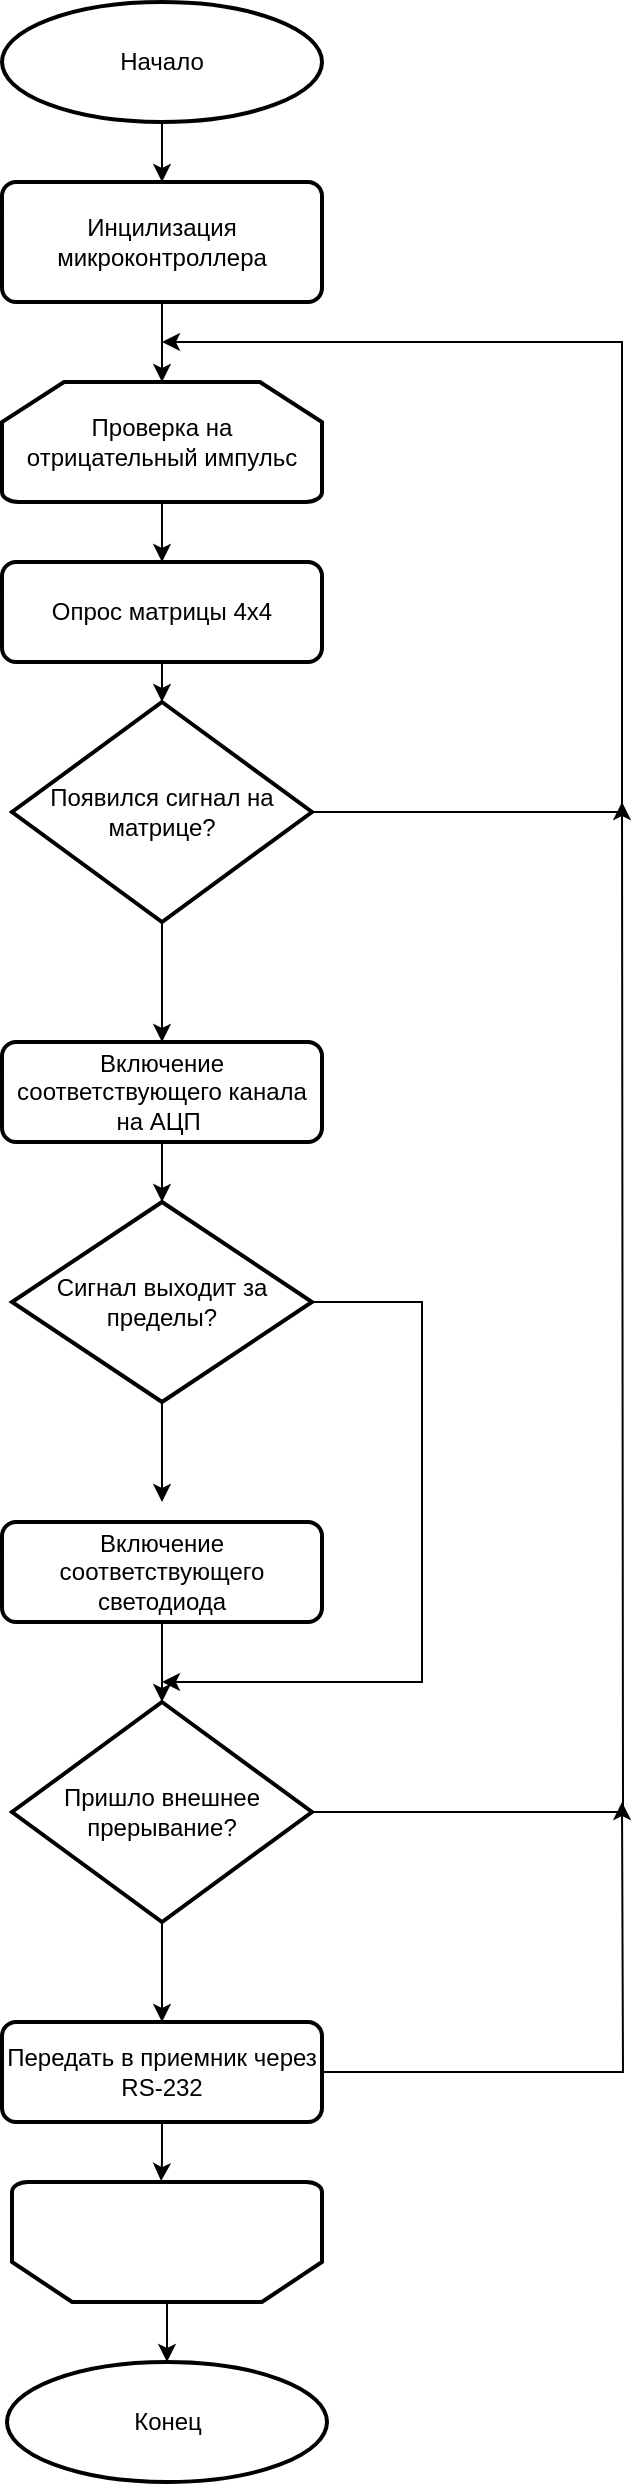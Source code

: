<mxfile version="20.4.0" type="device"><diagram id="0YjozzKvSWB_pC8qSD5c" name="Page-1"><mxGraphModel dx="961" dy="899" grid="1" gridSize="10" guides="1" tooltips="1" connect="1" arrows="1" fold="1" page="1" pageScale="1" pageWidth="1169" pageHeight="1654" math="0" shadow="0"><root><mxCell id="0"/><mxCell id="1" parent="0"/><mxCell id="ugR_AwIc1Lvr_KAA6E0a-12" style="edgeStyle=orthogonalEdgeStyle;rounded=0;orthogonalLoop=1;jettySize=auto;html=1;" edge="1" parent="1" source="ugR_AwIc1Lvr_KAA6E0a-1" target="ugR_AwIc1Lvr_KAA6E0a-3"><mxGeometry relative="1" as="geometry"/></mxCell><mxCell id="ugR_AwIc1Lvr_KAA6E0a-1" value="Начало" style="strokeWidth=2;html=1;shape=mxgraph.flowchart.start_1;whiteSpace=wrap;" vertex="1" parent="1"><mxGeometry x="260" y="160" width="160" height="60" as="geometry"/></mxCell><mxCell id="ugR_AwIc1Lvr_KAA6E0a-2" value="Конец" style="strokeWidth=2;html=1;shape=mxgraph.flowchart.start_1;whiteSpace=wrap;" vertex="1" parent="1"><mxGeometry x="262.5" y="1340" width="160" height="60" as="geometry"/></mxCell><mxCell id="ugR_AwIc1Lvr_KAA6E0a-13" style="edgeStyle=orthogonalEdgeStyle;rounded=0;orthogonalLoop=1;jettySize=auto;html=1;" edge="1" parent="1" source="ugR_AwIc1Lvr_KAA6E0a-3" target="ugR_AwIc1Lvr_KAA6E0a-6"><mxGeometry relative="1" as="geometry"/></mxCell><mxCell id="ugR_AwIc1Lvr_KAA6E0a-3" value="Инцилизация микроконтроллера" style="rounded=1;whiteSpace=wrap;html=1;absoluteArcSize=1;arcSize=14;strokeWidth=2;" vertex="1" parent="1"><mxGeometry x="260" y="250" width="160" height="60" as="geometry"/></mxCell><mxCell id="ugR_AwIc1Lvr_KAA6E0a-25" style="edgeStyle=orthogonalEdgeStyle;rounded=0;orthogonalLoop=1;jettySize=auto;html=1;entryX=0.5;entryY=0;entryDx=0;entryDy=0;" edge="1" parent="1" source="ugR_AwIc1Lvr_KAA6E0a-6" target="ugR_AwIc1Lvr_KAA6E0a-7"><mxGeometry relative="1" as="geometry"/></mxCell><mxCell id="ugR_AwIc1Lvr_KAA6E0a-6" value="Проверка на отрицательный импульс" style="strokeWidth=2;html=1;shape=mxgraph.flowchart.loop_limit;whiteSpace=wrap;" vertex="1" parent="1"><mxGeometry x="260" y="350" width="160" height="60" as="geometry"/></mxCell><mxCell id="ugR_AwIc1Lvr_KAA6E0a-26" style="edgeStyle=orthogonalEdgeStyle;rounded=0;orthogonalLoop=1;jettySize=auto;html=1;entryX=0.5;entryY=0;entryDx=0;entryDy=0;entryPerimeter=0;" edge="1" parent="1" source="ugR_AwIc1Lvr_KAA6E0a-7" target="ugR_AwIc1Lvr_KAA6E0a-10"><mxGeometry relative="1" as="geometry"/></mxCell><mxCell id="ugR_AwIc1Lvr_KAA6E0a-7" value="Опрос матрицы 4x4" style="rounded=1;whiteSpace=wrap;html=1;absoluteArcSize=1;arcSize=14;strokeWidth=2;" vertex="1" parent="1"><mxGeometry x="260" y="440" width="160" height="50" as="geometry"/></mxCell><mxCell id="ugR_AwIc1Lvr_KAA6E0a-17" style="edgeStyle=orthogonalEdgeStyle;rounded=0;orthogonalLoop=1;jettySize=auto;html=1;" edge="1" parent="1" source="ugR_AwIc1Lvr_KAA6E0a-8" target="ugR_AwIc1Lvr_KAA6E0a-16"><mxGeometry relative="1" as="geometry"/></mxCell><mxCell id="ugR_AwIc1Lvr_KAA6E0a-8" value="Включение соответствующего канала на АЦП&amp;nbsp;" style="rounded=1;whiteSpace=wrap;html=1;absoluteArcSize=1;arcSize=14;strokeWidth=2;" vertex="1" parent="1"><mxGeometry x="260" y="680" width="160" height="50" as="geometry"/></mxCell><mxCell id="ugR_AwIc1Lvr_KAA6E0a-21" style="edgeStyle=orthogonalEdgeStyle;rounded=0;orthogonalLoop=1;jettySize=auto;html=1;entryX=0.5;entryY=0;entryDx=0;entryDy=0;entryPerimeter=0;" edge="1" parent="1" source="ugR_AwIc1Lvr_KAA6E0a-9" target="ugR_AwIc1Lvr_KAA6E0a-20"><mxGeometry relative="1" as="geometry"/></mxCell><mxCell id="ugR_AwIc1Lvr_KAA6E0a-9" value="Включение соответствующего светодиода" style="rounded=1;whiteSpace=wrap;html=1;absoluteArcSize=1;arcSize=14;strokeWidth=2;" vertex="1" parent="1"><mxGeometry x="260" y="920" width="160" height="50" as="geometry"/></mxCell><mxCell id="ugR_AwIc1Lvr_KAA6E0a-11" style="edgeStyle=orthogonalEdgeStyle;rounded=0;orthogonalLoop=1;jettySize=auto;html=1;" edge="1" parent="1" source="ugR_AwIc1Lvr_KAA6E0a-10"><mxGeometry relative="1" as="geometry"><mxPoint x="340" y="330" as="targetPoint"/><Array as="points"><mxPoint x="570" y="565"/><mxPoint x="570" y="330"/></Array></mxGeometry></mxCell><mxCell id="ugR_AwIc1Lvr_KAA6E0a-15" style="edgeStyle=orthogonalEdgeStyle;rounded=0;orthogonalLoop=1;jettySize=auto;html=1;" edge="1" parent="1" source="ugR_AwIc1Lvr_KAA6E0a-10" target="ugR_AwIc1Lvr_KAA6E0a-8"><mxGeometry relative="1" as="geometry"/></mxCell><mxCell id="ugR_AwIc1Lvr_KAA6E0a-10" value="Появился сигнал на матрице?" style="strokeWidth=2;html=1;shape=mxgraph.flowchart.decision;whiteSpace=wrap;" vertex="1" parent="1"><mxGeometry x="265" y="510" width="150" height="110" as="geometry"/></mxCell><mxCell id="ugR_AwIc1Lvr_KAA6E0a-18" style="edgeStyle=orthogonalEdgeStyle;rounded=0;orthogonalLoop=1;jettySize=auto;html=1;" edge="1" parent="1" source="ugR_AwIc1Lvr_KAA6E0a-16"><mxGeometry relative="1" as="geometry"><mxPoint x="340" y="910" as="targetPoint"/></mxGeometry></mxCell><mxCell id="ugR_AwIc1Lvr_KAA6E0a-34" style="edgeStyle=orthogonalEdgeStyle;rounded=0;orthogonalLoop=1;jettySize=auto;html=1;" edge="1" parent="1" source="ugR_AwIc1Lvr_KAA6E0a-16"><mxGeometry relative="1" as="geometry"><mxPoint x="340" y="1000" as="targetPoint"/><Array as="points"><mxPoint x="470" y="810"/><mxPoint x="470" y="1000"/></Array></mxGeometry></mxCell><mxCell id="ugR_AwIc1Lvr_KAA6E0a-16" value="Сигнал выходит за пределы?" style="strokeWidth=2;html=1;shape=mxgraph.flowchart.decision;whiteSpace=wrap;" vertex="1" parent="1"><mxGeometry x="265" y="760" width="150" height="100" as="geometry"/></mxCell><mxCell id="ugR_AwIc1Lvr_KAA6E0a-23" style="edgeStyle=orthogonalEdgeStyle;rounded=0;orthogonalLoop=1;jettySize=auto;html=1;exitX=1;exitY=0.5;exitDx=0;exitDy=0;exitPerimeter=0;" edge="1" parent="1" source="ugR_AwIc1Lvr_KAA6E0a-20"><mxGeometry relative="1" as="geometry"><mxPoint x="570" y="560" as="targetPoint"/></mxGeometry></mxCell><mxCell id="ugR_AwIc1Lvr_KAA6E0a-27" style="edgeStyle=orthogonalEdgeStyle;rounded=0;orthogonalLoop=1;jettySize=auto;html=1;" edge="1" parent="1" source="ugR_AwIc1Lvr_KAA6E0a-20" target="ugR_AwIc1Lvr_KAA6E0a-28"><mxGeometry relative="1" as="geometry"><mxPoint x="340" y="1170" as="targetPoint"/></mxGeometry></mxCell><mxCell id="ugR_AwIc1Lvr_KAA6E0a-20" value="Пришло внешнее прерывание?" style="strokeWidth=2;html=1;shape=mxgraph.flowchart.decision;whiteSpace=wrap;" vertex="1" parent="1"><mxGeometry x="265" y="1010" width="150" height="110" as="geometry"/></mxCell><mxCell id="ugR_AwIc1Lvr_KAA6E0a-29" style="edgeStyle=orthogonalEdgeStyle;rounded=0;orthogonalLoop=1;jettySize=auto;html=1;" edge="1" parent="1" source="ugR_AwIc1Lvr_KAA6E0a-28"><mxGeometry relative="1" as="geometry"><mxPoint x="570" y="1060" as="targetPoint"/></mxGeometry></mxCell><mxCell id="ugR_AwIc1Lvr_KAA6E0a-33" style="edgeStyle=orthogonalEdgeStyle;rounded=0;orthogonalLoop=1;jettySize=auto;html=1;entryX=0.519;entryY=1.008;entryDx=0;entryDy=0;entryPerimeter=0;" edge="1" parent="1" source="ugR_AwIc1Lvr_KAA6E0a-28" target="ugR_AwIc1Lvr_KAA6E0a-30"><mxGeometry relative="1" as="geometry"/></mxCell><mxCell id="ugR_AwIc1Lvr_KAA6E0a-28" value="Передать в приемник через RS-232" style="rounded=1;whiteSpace=wrap;html=1;absoluteArcSize=1;arcSize=14;strokeWidth=2;" vertex="1" parent="1"><mxGeometry x="260" y="1170" width="160" height="50" as="geometry"/></mxCell><mxCell id="ugR_AwIc1Lvr_KAA6E0a-31" style="edgeStyle=orthogonalEdgeStyle;rounded=0;orthogonalLoop=1;jettySize=auto;html=1;" edge="1" parent="1" source="ugR_AwIc1Lvr_KAA6E0a-30" target="ugR_AwIc1Lvr_KAA6E0a-2"><mxGeometry relative="1" as="geometry"/></mxCell><mxCell id="ugR_AwIc1Lvr_KAA6E0a-30" value="" style="strokeWidth=2;html=1;shape=mxgraph.flowchart.loop_limit;whiteSpace=wrap;rotation=-180;" vertex="1" parent="1"><mxGeometry x="265" y="1250" width="155" height="60" as="geometry"/></mxCell></root></mxGraphModel></diagram></mxfile>